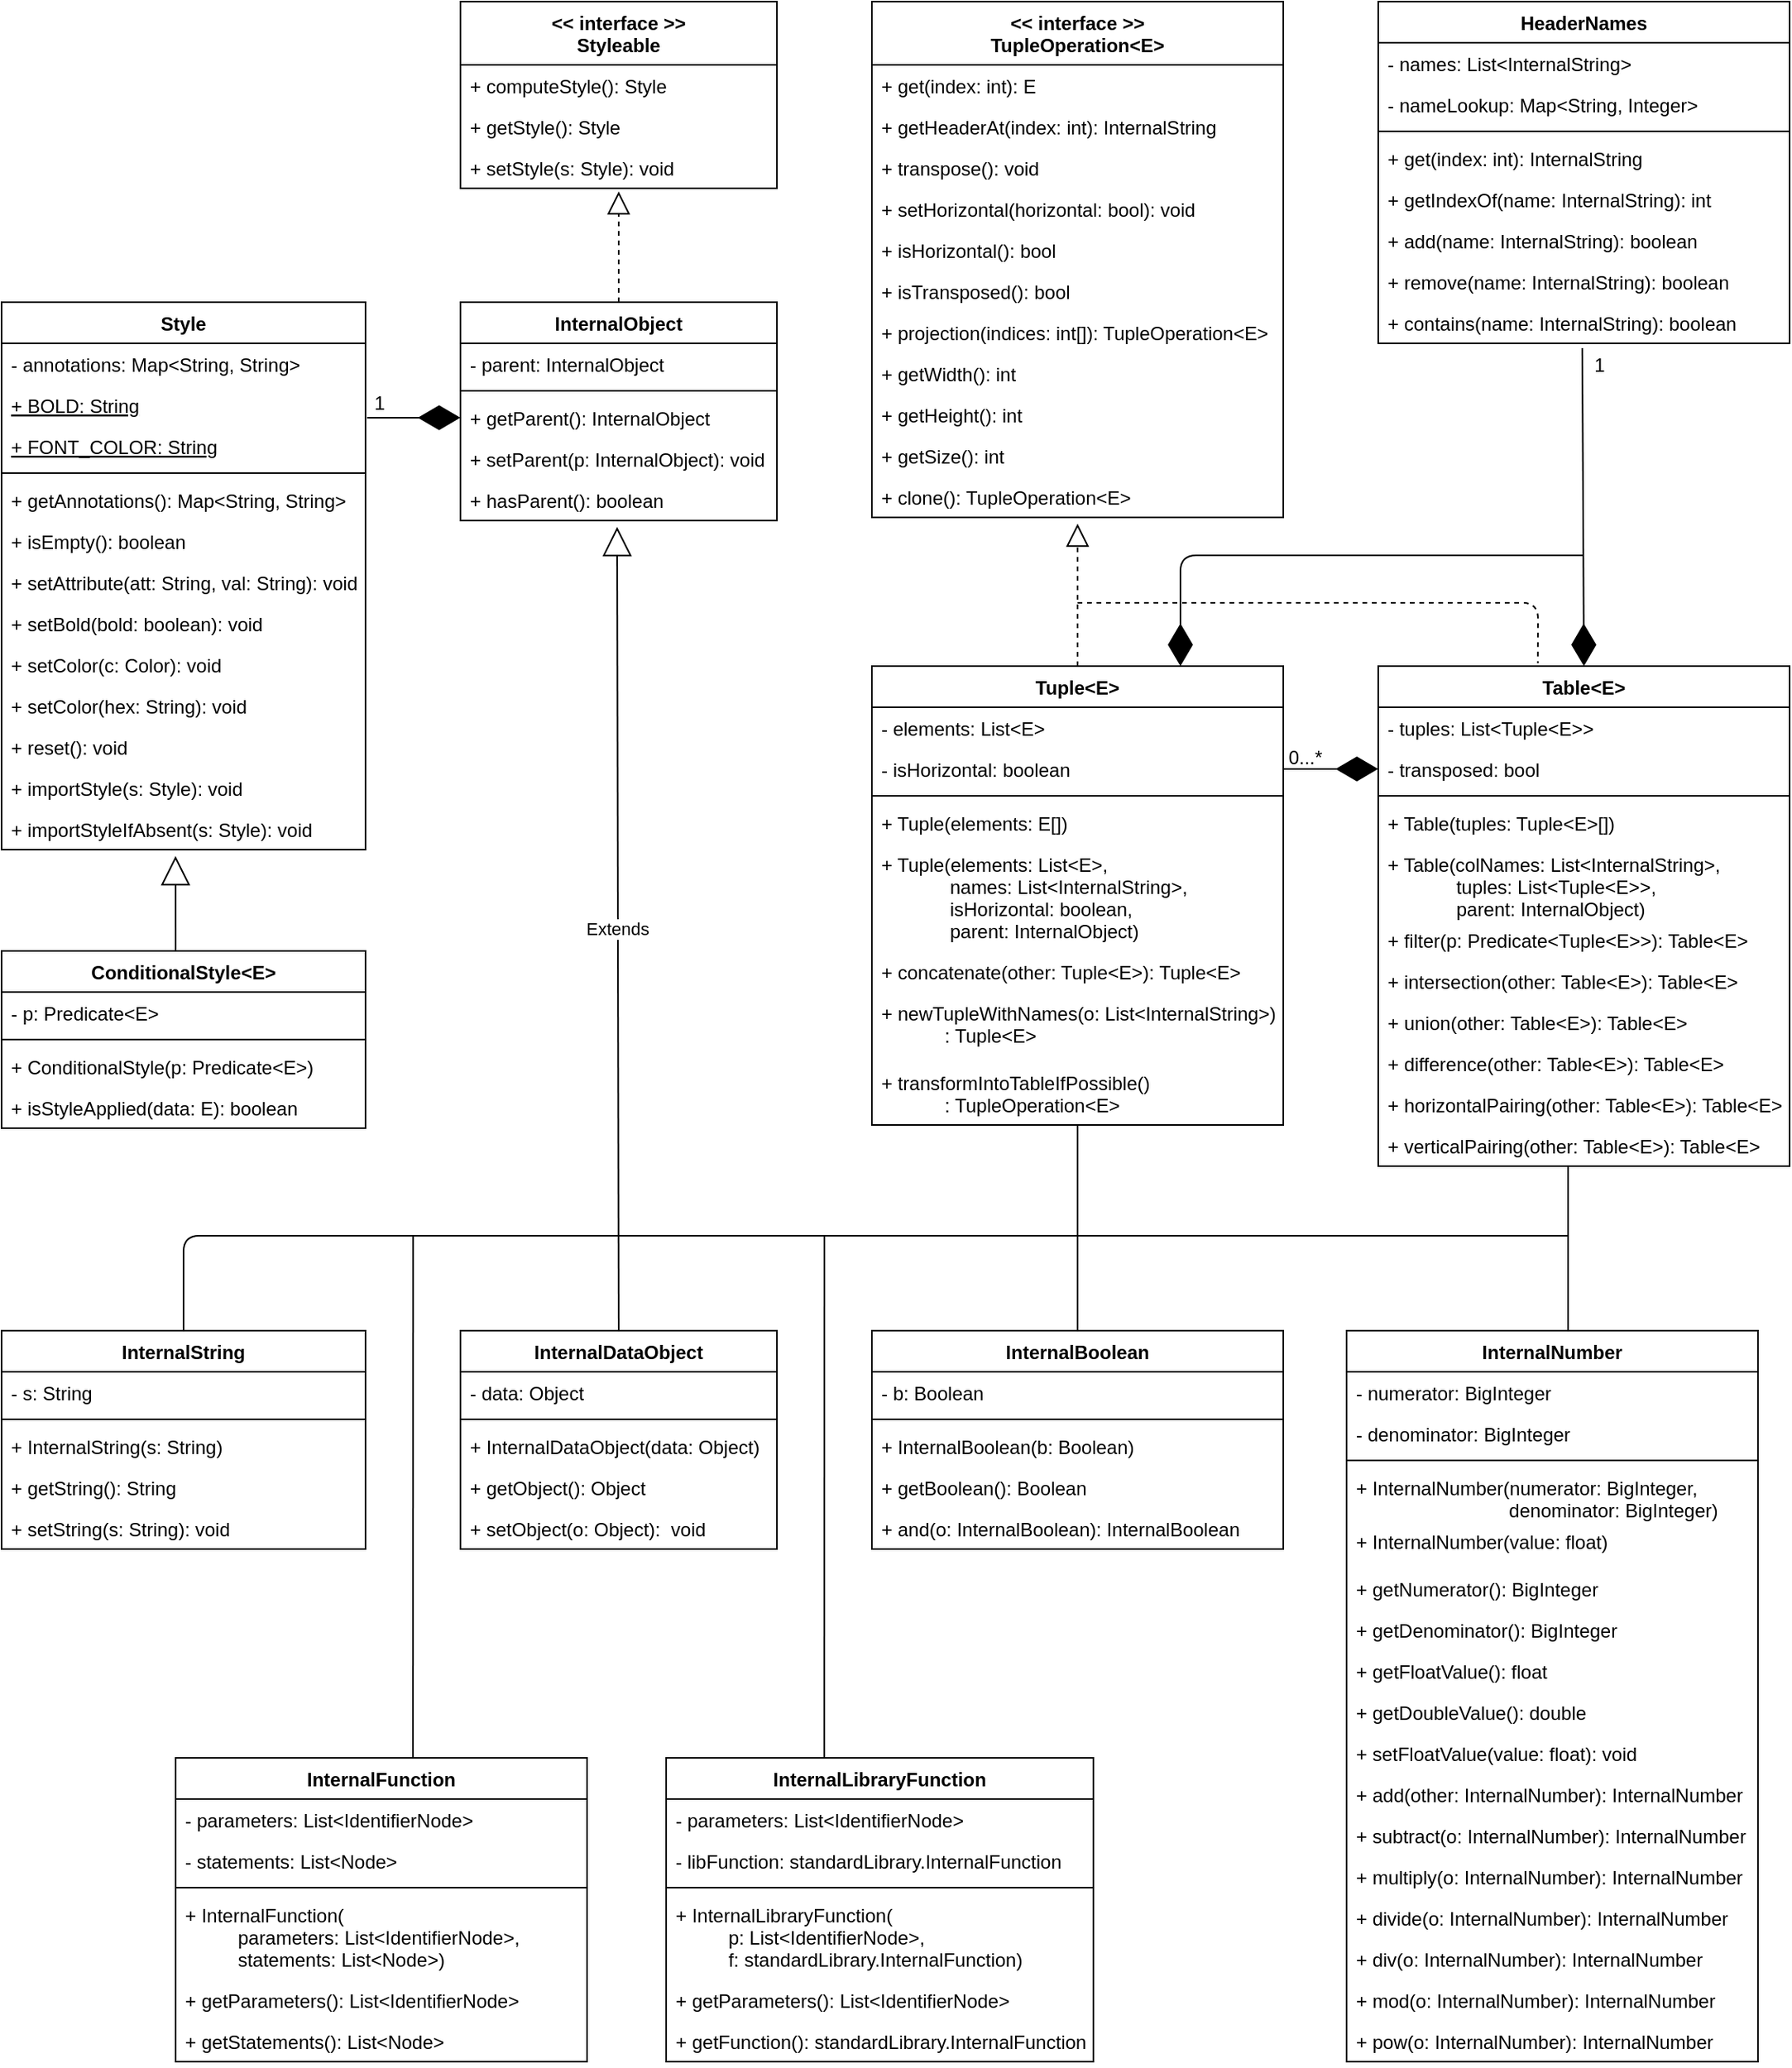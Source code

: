 <mxfile version="14.2.9" type="device"><diagram id="C5RBs43oDa-KdzZeNtuy" name="Page-1"><mxGraphModel dx="888" dy="620" grid="1" gridSize="10" guides="1" tooltips="1" connect="1" arrows="1" fold="1" page="0" pageScale="1" pageWidth="827" pageHeight="1169" math="0" shadow="0"><root><mxCell id="WIyWlLk6GJQsqaUBKTNV-0"/><mxCell id="WIyWlLk6GJQsqaUBKTNV-1" parent="WIyWlLk6GJQsqaUBKTNV-0"/><mxCell id="L1hOYQ88Z1j3nKhznsSz-0" value="&lt;&lt; interface &gt;&gt;&#xa;Styleable" style="swimlane;fontStyle=1;align=center;verticalAlign=top;childLayout=stackLayout;horizontal=1;startSize=40;horizontalStack=0;resizeParent=1;resizeParentMax=0;resizeLast=0;collapsible=1;marginBottom=0;" parent="WIyWlLk6GJQsqaUBKTNV-1" vertex="1"><mxGeometry x="300" y="280" width="200" height="118" as="geometry"/></mxCell><mxCell id="L1hOYQ88Z1j3nKhznsSz-3" value="+ computeStyle(): Style" style="text;strokeColor=none;fillColor=none;align=left;verticalAlign=top;spacingLeft=4;spacingRight=4;overflow=hidden;rotatable=0;points=[[0,0.5],[1,0.5]];portConstraint=eastwest;" parent="L1hOYQ88Z1j3nKhznsSz-0" vertex="1"><mxGeometry y="40" width="200" height="26" as="geometry"/></mxCell><mxCell id="L1hOYQ88Z1j3nKhznsSz-4" value="+ getStyle(): Style" style="text;strokeColor=none;fillColor=none;align=left;verticalAlign=top;spacingLeft=4;spacingRight=4;overflow=hidden;rotatable=0;points=[[0,0.5],[1,0.5]];portConstraint=eastwest;" parent="L1hOYQ88Z1j3nKhznsSz-0" vertex="1"><mxGeometry y="66" width="200" height="26" as="geometry"/></mxCell><mxCell id="L1hOYQ88Z1j3nKhznsSz-5" value="+ setStyle(s: Style): void" style="text;strokeColor=none;fillColor=none;align=left;verticalAlign=top;spacingLeft=4;spacingRight=4;overflow=hidden;rotatable=0;points=[[0,0.5],[1,0.5]];portConstraint=eastwest;" parent="L1hOYQ88Z1j3nKhznsSz-0" vertex="1"><mxGeometry y="92" width="200" height="26" as="geometry"/></mxCell><mxCell id="L1hOYQ88Z1j3nKhznsSz-6" value="InternalObject" style="swimlane;fontStyle=1;align=center;verticalAlign=top;childLayout=stackLayout;horizontal=1;startSize=26;horizontalStack=0;resizeParent=1;resizeParentMax=0;resizeLast=0;collapsible=1;marginBottom=0;" parent="WIyWlLk6GJQsqaUBKTNV-1" vertex="1"><mxGeometry x="300" y="470" width="200" height="138" as="geometry"/></mxCell><mxCell id="L1hOYQ88Z1j3nKhznsSz-7" value="- parent: InternalObject" style="text;strokeColor=none;fillColor=none;align=left;verticalAlign=top;spacingLeft=4;spacingRight=4;overflow=hidden;rotatable=0;points=[[0,0.5],[1,0.5]];portConstraint=eastwest;" parent="L1hOYQ88Z1j3nKhznsSz-6" vertex="1"><mxGeometry y="26" width="200" height="26" as="geometry"/></mxCell><mxCell id="L1hOYQ88Z1j3nKhznsSz-8" value="" style="line;strokeWidth=1;fillColor=none;align=left;verticalAlign=middle;spacingTop=-1;spacingLeft=3;spacingRight=3;rotatable=0;labelPosition=right;points=[];portConstraint=eastwest;" parent="L1hOYQ88Z1j3nKhznsSz-6" vertex="1"><mxGeometry y="52" width="200" height="8" as="geometry"/></mxCell><mxCell id="L1hOYQ88Z1j3nKhznsSz-9" value="+ getParent(): InternalObject" style="text;strokeColor=none;fillColor=none;align=left;verticalAlign=top;spacingLeft=4;spacingRight=4;overflow=hidden;rotatable=0;points=[[0,0.5],[1,0.5]];portConstraint=eastwest;" parent="L1hOYQ88Z1j3nKhznsSz-6" vertex="1"><mxGeometry y="60" width="200" height="26" as="geometry"/></mxCell><mxCell id="L1hOYQ88Z1j3nKhznsSz-24" value="+ setParent(p: InternalObject): void" style="text;strokeColor=none;fillColor=none;align=left;verticalAlign=top;spacingLeft=4;spacingRight=4;overflow=hidden;rotatable=0;points=[[0,0.5],[1,0.5]];portConstraint=eastwest;" parent="L1hOYQ88Z1j3nKhznsSz-6" vertex="1"><mxGeometry y="86" width="200" height="26" as="geometry"/></mxCell><mxCell id="L1hOYQ88Z1j3nKhznsSz-25" value="+ hasParent(): boolean" style="text;strokeColor=none;fillColor=none;align=left;verticalAlign=top;spacingLeft=4;spacingRight=4;overflow=hidden;rotatable=0;points=[[0,0.5],[1,0.5]];portConstraint=eastwest;" parent="L1hOYQ88Z1j3nKhznsSz-6" vertex="1"><mxGeometry y="112" width="200" height="26" as="geometry"/></mxCell><mxCell id="L1hOYQ88Z1j3nKhznsSz-12" value="Style" style="swimlane;fontStyle=1;align=center;verticalAlign=top;childLayout=stackLayout;horizontal=1;startSize=26;horizontalStack=0;resizeParent=1;resizeParentMax=0;resizeLast=0;collapsible=1;marginBottom=0;" parent="WIyWlLk6GJQsqaUBKTNV-1" vertex="1"><mxGeometry x="10" y="470" width="230" height="346" as="geometry"/></mxCell><mxCell id="L1hOYQ88Z1j3nKhznsSz-26" value="- annotations: Map&lt;String, String&gt;" style="text;strokeColor=none;fillColor=none;align=left;verticalAlign=top;spacingLeft=4;spacingRight=4;overflow=hidden;rotatable=0;points=[[0,0.5],[1,0.5]];portConstraint=eastwest;" parent="L1hOYQ88Z1j3nKhznsSz-12" vertex="1"><mxGeometry y="26" width="230" height="26" as="geometry"/></mxCell><mxCell id="L1hOYQ88Z1j3nKhznsSz-27" value="+ BOLD: String" style="text;strokeColor=none;fillColor=none;align=left;verticalAlign=top;spacingLeft=4;spacingRight=4;overflow=hidden;rotatable=0;points=[[0,0.5],[1,0.5]];portConstraint=eastwest;fontStyle=4" parent="L1hOYQ88Z1j3nKhznsSz-12" vertex="1"><mxGeometry y="52" width="230" height="26" as="geometry"/></mxCell><mxCell id="L1hOYQ88Z1j3nKhznsSz-13" value="+ FONT_COLOR: String" style="text;strokeColor=none;fillColor=none;align=left;verticalAlign=top;spacingLeft=4;spacingRight=4;overflow=hidden;rotatable=0;points=[[0,0.5],[1,0.5]];portConstraint=eastwest;fontStyle=4" parent="L1hOYQ88Z1j3nKhznsSz-12" vertex="1"><mxGeometry y="78" width="230" height="26" as="geometry"/></mxCell><mxCell id="L1hOYQ88Z1j3nKhznsSz-14" value="" style="line;strokeWidth=1;fillColor=none;align=left;verticalAlign=middle;spacingTop=-1;spacingLeft=3;spacingRight=3;rotatable=0;labelPosition=right;points=[];portConstraint=eastwest;" parent="L1hOYQ88Z1j3nKhznsSz-12" vertex="1"><mxGeometry y="104" width="230" height="8" as="geometry"/></mxCell><mxCell id="L1hOYQ88Z1j3nKhznsSz-22" value="+ getAnnotations(): Map&lt;String, String&gt;" style="text;strokeColor=none;fillColor=none;align=left;verticalAlign=top;spacingLeft=4;spacingRight=4;overflow=hidden;rotatable=0;points=[[0,0.5],[1,0.5]];portConstraint=eastwest;" parent="L1hOYQ88Z1j3nKhznsSz-12" vertex="1"><mxGeometry y="112" width="230" height="26" as="geometry"/></mxCell><mxCell id="L1hOYQ88Z1j3nKhznsSz-21" value="+ isEmpty(): boolean" style="text;strokeColor=none;fillColor=none;align=left;verticalAlign=top;spacingLeft=4;spacingRight=4;overflow=hidden;rotatable=0;points=[[0,0.5],[1,0.5]];portConstraint=eastwest;" parent="L1hOYQ88Z1j3nKhznsSz-12" vertex="1"><mxGeometry y="138" width="230" height="26" as="geometry"/></mxCell><mxCell id="L1hOYQ88Z1j3nKhznsSz-29" value="+ setAttribute(att: String, val: String): void" style="text;strokeColor=none;fillColor=none;align=left;verticalAlign=top;spacingLeft=4;spacingRight=4;overflow=hidden;rotatable=0;points=[[0,0.5],[1,0.5]];portConstraint=eastwest;" parent="L1hOYQ88Z1j3nKhznsSz-12" vertex="1"><mxGeometry y="164" width="230" height="26" as="geometry"/></mxCell><mxCell id="L1hOYQ88Z1j3nKhznsSz-28" value="+ setBold(bold: boolean): void" style="text;strokeColor=none;fillColor=none;align=left;verticalAlign=top;spacingLeft=4;spacingRight=4;overflow=hidden;rotatable=0;points=[[0,0.5],[1,0.5]];portConstraint=eastwest;" parent="L1hOYQ88Z1j3nKhznsSz-12" vertex="1"><mxGeometry y="190" width="230" height="26" as="geometry"/></mxCell><mxCell id="L1hOYQ88Z1j3nKhznsSz-19" value="+ setColor(c: Color): void" style="text;strokeColor=none;fillColor=none;align=left;verticalAlign=top;spacingLeft=4;spacingRight=4;overflow=hidden;rotatable=0;points=[[0,0.5],[1,0.5]];portConstraint=eastwest;" parent="L1hOYQ88Z1j3nKhznsSz-12" vertex="1"><mxGeometry y="216" width="230" height="26" as="geometry"/></mxCell><mxCell id="L1hOYQ88Z1j3nKhznsSz-30" value="+ setColor(hex: String): void" style="text;strokeColor=none;fillColor=none;align=left;verticalAlign=top;spacingLeft=4;spacingRight=4;overflow=hidden;rotatable=0;points=[[0,0.5],[1,0.5]];portConstraint=eastwest;" parent="L1hOYQ88Z1j3nKhznsSz-12" vertex="1"><mxGeometry y="242" width="230" height="26" as="geometry"/></mxCell><mxCell id="L1hOYQ88Z1j3nKhznsSz-18" value="+ reset(): void" style="text;strokeColor=none;fillColor=none;align=left;verticalAlign=top;spacingLeft=4;spacingRight=4;overflow=hidden;rotatable=0;points=[[0,0.5],[1,0.5]];portConstraint=eastwest;" parent="L1hOYQ88Z1j3nKhznsSz-12" vertex="1"><mxGeometry y="268" width="230" height="26" as="geometry"/></mxCell><mxCell id="L1hOYQ88Z1j3nKhznsSz-15" value="+ importStyle(s: Style): void" style="text;strokeColor=none;fillColor=none;align=left;verticalAlign=top;spacingLeft=4;spacingRight=4;overflow=hidden;rotatable=0;points=[[0,0.5],[1,0.5]];portConstraint=eastwest;" parent="L1hOYQ88Z1j3nKhznsSz-12" vertex="1"><mxGeometry y="294" width="230" height="26" as="geometry"/></mxCell><mxCell id="L1hOYQ88Z1j3nKhznsSz-23" value="+ importStyleIfAbsent(s: Style): void" style="text;strokeColor=none;fillColor=none;align=left;verticalAlign=top;spacingLeft=4;spacingRight=4;overflow=hidden;rotatable=0;points=[[0,0.5],[1,0.5]];portConstraint=eastwest;" parent="L1hOYQ88Z1j3nKhznsSz-12" vertex="1"><mxGeometry y="320" width="230" height="26" as="geometry"/></mxCell><mxCell id="L1hOYQ88Z1j3nKhznsSz-31" value="&lt;&lt; interface &gt;&gt;&#xa;TupleOperation&lt;E&gt;" style="swimlane;fontStyle=1;align=center;verticalAlign=top;childLayout=stackLayout;horizontal=1;startSize=40;horizontalStack=0;resizeParent=1;resizeParentMax=0;resizeLast=0;collapsible=1;marginBottom=0;" parent="WIyWlLk6GJQsqaUBKTNV-1" vertex="1"><mxGeometry x="560" y="280" width="260" height="326" as="geometry"/></mxCell><mxCell id="L1hOYQ88Z1j3nKhznsSz-32" value="+ get(index: int): E" style="text;strokeColor=none;fillColor=none;align=left;verticalAlign=top;spacingLeft=4;spacingRight=4;overflow=hidden;rotatable=0;points=[[0,0.5],[1,0.5]];portConstraint=eastwest;" parent="L1hOYQ88Z1j3nKhznsSz-31" vertex="1"><mxGeometry y="40" width="260" height="26" as="geometry"/></mxCell><mxCell id="L1hOYQ88Z1j3nKhznsSz-33" value="+ getHeaderAt(index: int): InternalString" style="text;strokeColor=none;fillColor=none;align=left;verticalAlign=top;spacingLeft=4;spacingRight=4;overflow=hidden;rotatable=0;points=[[0,0.5],[1,0.5]];portConstraint=eastwest;" parent="L1hOYQ88Z1j3nKhznsSz-31" vertex="1"><mxGeometry y="66" width="260" height="26" as="geometry"/></mxCell><mxCell id="L1hOYQ88Z1j3nKhznsSz-36" value="+ transpose(): void" style="text;strokeColor=none;fillColor=none;align=left;verticalAlign=top;spacingLeft=4;spacingRight=4;overflow=hidden;rotatable=0;points=[[0,0.5],[1,0.5]];portConstraint=eastwest;" parent="L1hOYQ88Z1j3nKhznsSz-31" vertex="1"><mxGeometry y="92" width="260" height="26" as="geometry"/></mxCell><mxCell id="L1hOYQ88Z1j3nKhznsSz-35" value="+ setHorizontal(horizontal: bool): void" style="text;strokeColor=none;fillColor=none;align=left;verticalAlign=top;spacingLeft=4;spacingRight=4;overflow=hidden;rotatable=0;points=[[0,0.5],[1,0.5]];portConstraint=eastwest;" parent="L1hOYQ88Z1j3nKhznsSz-31" vertex="1"><mxGeometry y="118" width="260" height="26" as="geometry"/></mxCell><mxCell id="L1hOYQ88Z1j3nKhznsSz-34" value="+ isHorizontal(): bool" style="text;strokeColor=none;fillColor=none;align=left;verticalAlign=top;spacingLeft=4;spacingRight=4;overflow=hidden;rotatable=0;points=[[0,0.5],[1,0.5]];portConstraint=eastwest;" parent="L1hOYQ88Z1j3nKhznsSz-31" vertex="1"><mxGeometry y="144" width="260" height="26" as="geometry"/></mxCell><mxCell id="L1hOYQ88Z1j3nKhznsSz-37" value="+ isTransposed(): bool" style="text;strokeColor=none;fillColor=none;align=left;verticalAlign=top;spacingLeft=4;spacingRight=4;overflow=hidden;rotatable=0;points=[[0,0.5],[1,0.5]];portConstraint=eastwest;" parent="L1hOYQ88Z1j3nKhznsSz-31" vertex="1"><mxGeometry y="170" width="260" height="26" as="geometry"/></mxCell><mxCell id="L1hOYQ88Z1j3nKhznsSz-38" value="+ projection(indices: int[]): TupleOperation&lt;E&gt;" style="text;strokeColor=none;fillColor=none;align=left;verticalAlign=top;spacingLeft=4;spacingRight=4;overflow=hidden;rotatable=0;points=[[0,0.5],[1,0.5]];portConstraint=eastwest;" parent="L1hOYQ88Z1j3nKhznsSz-31" vertex="1"><mxGeometry y="196" width="260" height="26" as="geometry"/></mxCell><mxCell id="L1hOYQ88Z1j3nKhznsSz-39" value="+ getWidth(): int" style="text;strokeColor=none;fillColor=none;align=left;verticalAlign=top;spacingLeft=4;spacingRight=4;overflow=hidden;rotatable=0;points=[[0,0.5],[1,0.5]];portConstraint=eastwest;" parent="L1hOYQ88Z1j3nKhznsSz-31" vertex="1"><mxGeometry y="222" width="260" height="26" as="geometry"/></mxCell><mxCell id="L1hOYQ88Z1j3nKhznsSz-40" value="+ getHeight(): int" style="text;strokeColor=none;fillColor=none;align=left;verticalAlign=top;spacingLeft=4;spacingRight=4;overflow=hidden;rotatable=0;points=[[0,0.5],[1,0.5]];portConstraint=eastwest;" parent="L1hOYQ88Z1j3nKhznsSz-31" vertex="1"><mxGeometry y="248" width="260" height="26" as="geometry"/></mxCell><mxCell id="L1hOYQ88Z1j3nKhznsSz-41" value="+ getSize(): int" style="text;strokeColor=none;fillColor=none;align=left;verticalAlign=top;spacingLeft=4;spacingRight=4;overflow=hidden;rotatable=0;points=[[0,0.5],[1,0.5]];portConstraint=eastwest;" parent="L1hOYQ88Z1j3nKhznsSz-31" vertex="1"><mxGeometry y="274" width="260" height="26" as="geometry"/></mxCell><mxCell id="L1hOYQ88Z1j3nKhznsSz-42" value="+ clone(): TupleOperation&lt;E&gt;" style="text;strokeColor=none;fillColor=none;align=left;verticalAlign=top;spacingLeft=4;spacingRight=4;overflow=hidden;rotatable=0;points=[[0,0.5],[1,0.5]];portConstraint=eastwest;" parent="L1hOYQ88Z1j3nKhznsSz-31" vertex="1"><mxGeometry y="300" width="260" height="26" as="geometry"/></mxCell><mxCell id="L1hOYQ88Z1j3nKhznsSz-59" value="Table&lt;E&gt;" style="swimlane;fontStyle=1;align=center;verticalAlign=top;childLayout=stackLayout;horizontal=1;startSize=26;horizontalStack=0;resizeParent=1;resizeParentMax=0;resizeLast=0;collapsible=1;marginBottom=0;" parent="WIyWlLk6GJQsqaUBKTNV-1" vertex="1"><mxGeometry x="880" y="700" width="260" height="316" as="geometry"/></mxCell><mxCell id="L1hOYQ88Z1j3nKhznsSz-60" value="- tuples: List&lt;Tuple&lt;E&gt;&gt;" style="text;strokeColor=none;fillColor=none;align=left;verticalAlign=top;spacingLeft=4;spacingRight=4;overflow=hidden;rotatable=0;points=[[0,0.5],[1,0.5]];portConstraint=eastwest;" parent="L1hOYQ88Z1j3nKhznsSz-59" vertex="1"><mxGeometry y="26" width="260" height="26" as="geometry"/></mxCell><mxCell id="L1hOYQ88Z1j3nKhznsSz-65" value="- transposed: bool" style="text;strokeColor=none;fillColor=none;align=left;verticalAlign=top;spacingLeft=4;spacingRight=4;overflow=hidden;rotatable=0;points=[[0,0.5],[1,0.5]];portConstraint=eastwest;" parent="L1hOYQ88Z1j3nKhznsSz-59" vertex="1"><mxGeometry y="52" width="260" height="26" as="geometry"/></mxCell><mxCell id="L1hOYQ88Z1j3nKhznsSz-61" value="" style="line;strokeWidth=1;fillColor=none;align=left;verticalAlign=middle;spacingTop=-1;spacingLeft=3;spacingRight=3;rotatable=0;labelPosition=right;points=[];portConstraint=eastwest;" parent="L1hOYQ88Z1j3nKhznsSz-59" vertex="1"><mxGeometry y="78" width="260" height="8" as="geometry"/></mxCell><mxCell id="L1hOYQ88Z1j3nKhznsSz-62" value="+ Table(tuples: Tuple&lt;E&gt;[])" style="text;strokeColor=none;fillColor=none;align=left;verticalAlign=top;spacingLeft=4;spacingRight=4;overflow=hidden;rotatable=0;points=[[0,0.5],[1,0.5]];portConstraint=eastwest;" parent="L1hOYQ88Z1j3nKhznsSz-59" vertex="1"><mxGeometry y="86" width="260" height="26" as="geometry"/></mxCell><mxCell id="L1hOYQ88Z1j3nKhznsSz-63" value="+ Table(colNames: List&lt;InternalString&gt;,&#xa;             tuples: List&lt;Tuple&lt;E&gt;&gt;,&#xa;             parent: InternalObject)" style="text;strokeColor=none;fillColor=none;align=left;verticalAlign=top;spacingLeft=4;spacingRight=4;overflow=hidden;rotatable=0;points=[[0,0.5],[1,0.5]];portConstraint=eastwest;" parent="L1hOYQ88Z1j3nKhznsSz-59" vertex="1"><mxGeometry y="112" width="260" height="48" as="geometry"/></mxCell><mxCell id="L1hOYQ88Z1j3nKhznsSz-64" value="+ filter(p: Predicate&lt;Tuple&lt;E&gt;&gt;): Table&lt;E&gt;" style="text;strokeColor=none;fillColor=none;align=left;verticalAlign=top;spacingLeft=4;spacingRight=4;overflow=hidden;rotatable=0;points=[[0,0.5],[1,0.5]];portConstraint=eastwest;" parent="L1hOYQ88Z1j3nKhznsSz-59" vertex="1"><mxGeometry y="160" width="260" height="26" as="geometry"/></mxCell><mxCell id="L1hOYQ88Z1j3nKhznsSz-75" value="+ intersection(other: Table&lt;E&gt;): Table&lt;E&gt;" style="text;strokeColor=none;fillColor=none;align=left;verticalAlign=top;spacingLeft=4;spacingRight=4;overflow=hidden;rotatable=0;points=[[0,0.5],[1,0.5]];portConstraint=eastwest;" parent="L1hOYQ88Z1j3nKhznsSz-59" vertex="1"><mxGeometry y="186" width="260" height="26" as="geometry"/></mxCell><mxCell id="L1hOYQ88Z1j3nKhznsSz-76" value="+ union(other: Table&lt;E&gt;): Table&lt;E&gt;" style="text;strokeColor=none;fillColor=none;align=left;verticalAlign=top;spacingLeft=4;spacingRight=4;overflow=hidden;rotatable=0;points=[[0,0.5],[1,0.5]];portConstraint=eastwest;" parent="L1hOYQ88Z1j3nKhznsSz-59" vertex="1"><mxGeometry y="212" width="260" height="26" as="geometry"/></mxCell><mxCell id="L1hOYQ88Z1j3nKhznsSz-77" value="+ difference(other: Table&lt;E&gt;): Table&lt;E&gt;" style="text;strokeColor=none;fillColor=none;align=left;verticalAlign=top;spacingLeft=4;spacingRight=4;overflow=hidden;rotatable=0;points=[[0,0.5],[1,0.5]];portConstraint=eastwest;" parent="L1hOYQ88Z1j3nKhznsSz-59" vertex="1"><mxGeometry y="238" width="260" height="26" as="geometry"/></mxCell><mxCell id="L1hOYQ88Z1j3nKhznsSz-78" value="+ horizontalPairing(other: Table&lt;E&gt;): Table&lt;E&gt;" style="text;strokeColor=none;fillColor=none;align=left;verticalAlign=top;spacingLeft=4;spacingRight=4;overflow=hidden;rotatable=0;points=[[0,0.5],[1,0.5]];portConstraint=eastwest;" parent="L1hOYQ88Z1j3nKhznsSz-59" vertex="1"><mxGeometry y="264" width="260" height="26" as="geometry"/></mxCell><mxCell id="L1hOYQ88Z1j3nKhznsSz-79" value="+ verticalPairing(other: Table&lt;E&gt;): Table&lt;E&gt;" style="text;strokeColor=none;fillColor=none;align=left;verticalAlign=top;spacingLeft=4;spacingRight=4;overflow=hidden;rotatable=0;points=[[0,0.5],[1,0.5]];portConstraint=eastwest;" parent="L1hOYQ88Z1j3nKhznsSz-59" vertex="1"><mxGeometry y="290" width="260" height="26" as="geometry"/></mxCell><mxCell id="L1hOYQ88Z1j3nKhznsSz-66" value="HeaderNames" style="swimlane;fontStyle=1;align=center;verticalAlign=top;childLayout=stackLayout;horizontal=1;startSize=26;horizontalStack=0;resizeParent=1;resizeParentMax=0;resizeLast=0;collapsible=1;marginBottom=0;" parent="WIyWlLk6GJQsqaUBKTNV-1" vertex="1"><mxGeometry x="880" y="280" width="260" height="216" as="geometry"/></mxCell><mxCell id="L1hOYQ88Z1j3nKhznsSz-67" value="- names: List&lt;InternalString&gt;" style="text;strokeColor=none;fillColor=none;align=left;verticalAlign=top;spacingLeft=4;spacingRight=4;overflow=hidden;rotatable=0;points=[[0,0.5],[1,0.5]];portConstraint=eastwest;" parent="L1hOYQ88Z1j3nKhznsSz-66" vertex="1"><mxGeometry y="26" width="260" height="26" as="geometry"/></mxCell><mxCell id="L1hOYQ88Z1j3nKhznsSz-68" value="- nameLookup: Map&lt;String, Integer&gt;" style="text;strokeColor=none;fillColor=none;align=left;verticalAlign=top;spacingLeft=4;spacingRight=4;overflow=hidden;rotatable=0;points=[[0,0.5],[1,0.5]];portConstraint=eastwest;" parent="L1hOYQ88Z1j3nKhznsSz-66" vertex="1"><mxGeometry y="52" width="260" height="26" as="geometry"/></mxCell><mxCell id="L1hOYQ88Z1j3nKhznsSz-69" value="" style="line;strokeWidth=1;fillColor=none;align=left;verticalAlign=middle;spacingTop=-1;spacingLeft=3;spacingRight=3;rotatable=0;labelPosition=right;points=[];portConstraint=eastwest;" parent="L1hOYQ88Z1j3nKhznsSz-66" vertex="1"><mxGeometry y="78" width="260" height="8" as="geometry"/></mxCell><mxCell id="L1hOYQ88Z1j3nKhznsSz-70" value="+ get(index: int): InternalString" style="text;strokeColor=none;fillColor=none;align=left;verticalAlign=top;spacingLeft=4;spacingRight=4;overflow=hidden;rotatable=0;points=[[0,0.5],[1,0.5]];portConstraint=eastwest;" parent="L1hOYQ88Z1j3nKhznsSz-66" vertex="1"><mxGeometry y="86" width="260" height="26" as="geometry"/></mxCell><mxCell id="L1hOYQ88Z1j3nKhznsSz-71" value="+ getIndexOf(name: InternalString): int" style="text;strokeColor=none;fillColor=none;align=left;verticalAlign=top;spacingLeft=4;spacingRight=4;overflow=hidden;rotatable=0;points=[[0,0.5],[1,0.5]];portConstraint=eastwest;" parent="L1hOYQ88Z1j3nKhznsSz-66" vertex="1"><mxGeometry y="112" width="260" height="26" as="geometry"/></mxCell><mxCell id="L1hOYQ88Z1j3nKhznsSz-72" value="+ add(name: InternalString): boolean" style="text;strokeColor=none;fillColor=none;align=left;verticalAlign=top;spacingLeft=4;spacingRight=4;overflow=hidden;rotatable=0;points=[[0,0.5],[1,0.5]];portConstraint=eastwest;" parent="L1hOYQ88Z1j3nKhznsSz-66" vertex="1"><mxGeometry y="138" width="260" height="26" as="geometry"/></mxCell><mxCell id="L1hOYQ88Z1j3nKhznsSz-73" value="+ remove(name: InternalString): boolean" style="text;strokeColor=none;fillColor=none;align=left;verticalAlign=top;spacingLeft=4;spacingRight=4;overflow=hidden;rotatable=0;points=[[0,0.5],[1,0.5]];portConstraint=eastwest;" parent="L1hOYQ88Z1j3nKhznsSz-66" vertex="1"><mxGeometry y="164" width="260" height="26" as="geometry"/></mxCell><mxCell id="L1hOYQ88Z1j3nKhznsSz-74" value="+ contains(name: InternalString): boolean" style="text;strokeColor=none;fillColor=none;align=left;verticalAlign=top;spacingLeft=4;spacingRight=4;overflow=hidden;rotatable=0;points=[[0,0.5],[1,0.5]];portConstraint=eastwest;" parent="L1hOYQ88Z1j3nKhznsSz-66" vertex="1"><mxGeometry y="190" width="260" height="26" as="geometry"/></mxCell><mxCell id="L1hOYQ88Z1j3nKhznsSz-80" value="Tuple&lt;E&gt;" style="swimlane;fontStyle=1;align=center;verticalAlign=top;childLayout=stackLayout;horizontal=1;startSize=26;horizontalStack=0;resizeParent=1;resizeParentMax=0;resizeLast=0;collapsible=1;marginBottom=0;" parent="WIyWlLk6GJQsqaUBKTNV-1" vertex="1"><mxGeometry x="560" y="700" width="260" height="290" as="geometry"/></mxCell><mxCell id="L1hOYQ88Z1j3nKhznsSz-81" value="- elements: List&lt;E&gt;" style="text;strokeColor=none;fillColor=none;align=left;verticalAlign=top;spacingLeft=4;spacingRight=4;overflow=hidden;rotatable=0;points=[[0,0.5],[1,0.5]];portConstraint=eastwest;" parent="L1hOYQ88Z1j3nKhznsSz-80" vertex="1"><mxGeometry y="26" width="260" height="26" as="geometry"/></mxCell><mxCell id="L1hOYQ88Z1j3nKhznsSz-82" value="- isHorizontal: boolean" style="text;strokeColor=none;fillColor=none;align=left;verticalAlign=top;spacingLeft=4;spacingRight=4;overflow=hidden;rotatable=0;points=[[0,0.5],[1,0.5]];portConstraint=eastwest;" parent="L1hOYQ88Z1j3nKhznsSz-80" vertex="1"><mxGeometry y="52" width="260" height="26" as="geometry"/></mxCell><mxCell id="L1hOYQ88Z1j3nKhznsSz-83" value="" style="line;strokeWidth=1;fillColor=none;align=left;verticalAlign=middle;spacingTop=-1;spacingLeft=3;spacingRight=3;rotatable=0;labelPosition=right;points=[];portConstraint=eastwest;" parent="L1hOYQ88Z1j3nKhznsSz-80" vertex="1"><mxGeometry y="78" width="260" height="8" as="geometry"/></mxCell><mxCell id="L1hOYQ88Z1j3nKhznsSz-84" value="+ Tuple(elements: E[])" style="text;strokeColor=none;fillColor=none;align=left;verticalAlign=top;spacingLeft=4;spacingRight=4;overflow=hidden;rotatable=0;points=[[0,0.5],[1,0.5]];portConstraint=eastwest;" parent="L1hOYQ88Z1j3nKhznsSz-80" vertex="1"><mxGeometry y="86" width="260" height="26" as="geometry"/></mxCell><mxCell id="L1hOYQ88Z1j3nKhznsSz-85" value="+ Tuple(elements: List&lt;E&gt;,&#xa;             names: List&lt;InternalString&gt;,&#xa;             isHorizontal: boolean,&#xa;             parent: InternalObject)" style="text;strokeColor=none;fillColor=none;align=left;verticalAlign=top;spacingLeft=4;spacingRight=4;overflow=hidden;rotatable=0;points=[[0,0.5],[1,0.5]];portConstraint=eastwest;" parent="L1hOYQ88Z1j3nKhznsSz-80" vertex="1"><mxGeometry y="112" width="260" height="68" as="geometry"/></mxCell><mxCell id="L1hOYQ88Z1j3nKhznsSz-86" value="+ concatenate(other: Tuple&lt;E&gt;): Tuple&lt;E&gt;" style="text;strokeColor=none;fillColor=none;align=left;verticalAlign=top;spacingLeft=4;spacingRight=4;overflow=hidden;rotatable=0;points=[[0,0.5],[1,0.5]];portConstraint=eastwest;" parent="L1hOYQ88Z1j3nKhznsSz-80" vertex="1"><mxGeometry y="180" width="260" height="26" as="geometry"/></mxCell><mxCell id="L1hOYQ88Z1j3nKhznsSz-87" value="+ newTupleWithNames(o: List&lt;InternalString&gt;)&#xa;            : Tuple&lt;E&gt;" style="text;strokeColor=none;fillColor=none;align=left;verticalAlign=top;spacingLeft=4;spacingRight=4;overflow=hidden;rotatable=0;points=[[0,0.5],[1,0.5]];portConstraint=eastwest;" parent="L1hOYQ88Z1j3nKhznsSz-80" vertex="1"><mxGeometry y="206" width="260" height="44" as="geometry"/></mxCell><mxCell id="L1hOYQ88Z1j3nKhznsSz-88" value="+ transformIntoTableIfPossible()&#xa;            : TupleOperation&lt;E&gt;" style="text;strokeColor=none;fillColor=none;align=left;verticalAlign=top;spacingLeft=4;spacingRight=4;overflow=hidden;rotatable=0;points=[[0,0.5],[1,0.5]];portConstraint=eastwest;" parent="L1hOYQ88Z1j3nKhznsSz-80" vertex="1"><mxGeometry y="250" width="260" height="40" as="geometry"/></mxCell><mxCell id="L1hOYQ88Z1j3nKhznsSz-92" value="ConditionalStyle&lt;E&gt;" style="swimlane;fontStyle=1;align=center;verticalAlign=top;childLayout=stackLayout;horizontal=1;startSize=26;horizontalStack=0;resizeParent=1;resizeParentMax=0;resizeLast=0;collapsible=1;marginBottom=0;" parent="WIyWlLk6GJQsqaUBKTNV-1" vertex="1"><mxGeometry x="10" y="880" width="230" height="112" as="geometry"/></mxCell><mxCell id="L1hOYQ88Z1j3nKhznsSz-93" value="- p: Predicate&lt;E&gt;" style="text;strokeColor=none;fillColor=none;align=left;verticalAlign=top;spacingLeft=4;spacingRight=4;overflow=hidden;rotatable=0;points=[[0,0.5],[1,0.5]];portConstraint=eastwest;" parent="L1hOYQ88Z1j3nKhznsSz-92" vertex="1"><mxGeometry y="26" width="230" height="26" as="geometry"/></mxCell><mxCell id="L1hOYQ88Z1j3nKhznsSz-96" value="" style="line;strokeWidth=1;fillColor=none;align=left;verticalAlign=middle;spacingTop=-1;spacingLeft=3;spacingRight=3;rotatable=0;labelPosition=right;points=[];portConstraint=eastwest;" parent="L1hOYQ88Z1j3nKhznsSz-92" vertex="1"><mxGeometry y="52" width="230" height="8" as="geometry"/></mxCell><mxCell id="L1hOYQ88Z1j3nKhznsSz-97" value="+ ConditionalStyle(p: Predicate&lt;E&gt;)" style="text;strokeColor=none;fillColor=none;align=left;verticalAlign=top;spacingLeft=4;spacingRight=4;overflow=hidden;rotatable=0;points=[[0,0.5],[1,0.5]];portConstraint=eastwest;" parent="L1hOYQ88Z1j3nKhznsSz-92" vertex="1"><mxGeometry y="60" width="230" height="26" as="geometry"/></mxCell><mxCell id="L1hOYQ88Z1j3nKhznsSz-106" value="+ isStyleApplied(data: E): boolean" style="text;strokeColor=none;fillColor=none;align=left;verticalAlign=top;spacingLeft=4;spacingRight=4;overflow=hidden;rotatable=0;points=[[0,0.5],[1,0.5]];portConstraint=eastwest;" parent="L1hOYQ88Z1j3nKhznsSz-92" vertex="1"><mxGeometry y="86" width="230" height="26" as="geometry"/></mxCell><mxCell id="L1hOYQ88Z1j3nKhznsSz-107" value="InternalString" style="swimlane;fontStyle=1;align=center;verticalAlign=top;childLayout=stackLayout;horizontal=1;startSize=26;horizontalStack=0;resizeParent=1;resizeParentMax=0;resizeLast=0;collapsible=1;marginBottom=0;" parent="WIyWlLk6GJQsqaUBKTNV-1" vertex="1"><mxGeometry x="10" y="1120" width="230" height="138" as="geometry"/></mxCell><mxCell id="L1hOYQ88Z1j3nKhznsSz-108" value="- s: String" style="text;strokeColor=none;fillColor=none;align=left;verticalAlign=top;spacingLeft=4;spacingRight=4;overflow=hidden;rotatable=0;points=[[0,0.5],[1,0.5]];portConstraint=eastwest;" parent="L1hOYQ88Z1j3nKhznsSz-107" vertex="1"><mxGeometry y="26" width="230" height="26" as="geometry"/></mxCell><mxCell id="L1hOYQ88Z1j3nKhznsSz-109" value="" style="line;strokeWidth=1;fillColor=none;align=left;verticalAlign=middle;spacingTop=-1;spacingLeft=3;spacingRight=3;rotatable=0;labelPosition=right;points=[];portConstraint=eastwest;" parent="L1hOYQ88Z1j3nKhznsSz-107" vertex="1"><mxGeometry y="52" width="230" height="8" as="geometry"/></mxCell><mxCell id="L1hOYQ88Z1j3nKhznsSz-110" value="+ InternalString(s: String)" style="text;strokeColor=none;fillColor=none;align=left;verticalAlign=top;spacingLeft=4;spacingRight=4;overflow=hidden;rotatable=0;points=[[0,0.5],[1,0.5]];portConstraint=eastwest;" parent="L1hOYQ88Z1j3nKhznsSz-107" vertex="1"><mxGeometry y="60" width="230" height="26" as="geometry"/></mxCell><mxCell id="L1hOYQ88Z1j3nKhznsSz-111" value="+ getString(): String" style="text;strokeColor=none;fillColor=none;align=left;verticalAlign=top;spacingLeft=4;spacingRight=4;overflow=hidden;rotatable=0;points=[[0,0.5],[1,0.5]];portConstraint=eastwest;" parent="L1hOYQ88Z1j3nKhznsSz-107" vertex="1"><mxGeometry y="86" width="230" height="26" as="geometry"/></mxCell><mxCell id="L1hOYQ88Z1j3nKhznsSz-112" value="+ setString(s: String): void" style="text;strokeColor=none;fillColor=none;align=left;verticalAlign=top;spacingLeft=4;spacingRight=4;overflow=hidden;rotatable=0;points=[[0,0.5],[1,0.5]];portConstraint=eastwest;" parent="L1hOYQ88Z1j3nKhznsSz-107" vertex="1"><mxGeometry y="112" width="230" height="26" as="geometry"/></mxCell><mxCell id="L1hOYQ88Z1j3nKhznsSz-115" value="InternalDataObject" style="swimlane;fontStyle=1;align=center;verticalAlign=top;childLayout=stackLayout;horizontal=1;startSize=26;horizontalStack=0;resizeParent=1;resizeParentMax=0;resizeLast=0;collapsible=1;marginBottom=0;" parent="WIyWlLk6GJQsqaUBKTNV-1" vertex="1"><mxGeometry x="300" y="1120" width="200" height="138" as="geometry"/></mxCell><mxCell id="L1hOYQ88Z1j3nKhznsSz-116" value="- data: Object" style="text;strokeColor=none;fillColor=none;align=left;verticalAlign=top;spacingLeft=4;spacingRight=4;overflow=hidden;rotatable=0;points=[[0,0.5],[1,0.5]];portConstraint=eastwest;" parent="L1hOYQ88Z1j3nKhznsSz-115" vertex="1"><mxGeometry y="26" width="200" height="26" as="geometry"/></mxCell><mxCell id="L1hOYQ88Z1j3nKhznsSz-117" value="" style="line;strokeWidth=1;fillColor=none;align=left;verticalAlign=middle;spacingTop=-1;spacingLeft=3;spacingRight=3;rotatable=0;labelPosition=right;points=[];portConstraint=eastwest;" parent="L1hOYQ88Z1j3nKhznsSz-115" vertex="1"><mxGeometry y="52" width="200" height="8" as="geometry"/></mxCell><mxCell id="L1hOYQ88Z1j3nKhznsSz-118" value="+ InternalDataObject(data: Object)" style="text;strokeColor=none;fillColor=none;align=left;verticalAlign=top;spacingLeft=4;spacingRight=4;overflow=hidden;rotatable=0;points=[[0,0.5],[1,0.5]];portConstraint=eastwest;" parent="L1hOYQ88Z1j3nKhznsSz-115" vertex="1"><mxGeometry y="60" width="200" height="26" as="geometry"/></mxCell><mxCell id="L1hOYQ88Z1j3nKhznsSz-119" value="+ getObject(): Object" style="text;strokeColor=none;fillColor=none;align=left;verticalAlign=top;spacingLeft=4;spacingRight=4;overflow=hidden;rotatable=0;points=[[0,0.5],[1,0.5]];portConstraint=eastwest;" parent="L1hOYQ88Z1j3nKhznsSz-115" vertex="1"><mxGeometry y="86" width="200" height="26" as="geometry"/></mxCell><mxCell id="L1hOYQ88Z1j3nKhznsSz-120" value="+ setObject(o: Object):  void" style="text;strokeColor=none;fillColor=none;align=left;verticalAlign=top;spacingLeft=4;spacingRight=4;overflow=hidden;rotatable=0;points=[[0,0.5],[1,0.5]];portConstraint=eastwest;" parent="L1hOYQ88Z1j3nKhznsSz-115" vertex="1"><mxGeometry y="112" width="200" height="26" as="geometry"/></mxCell><mxCell id="L1hOYQ88Z1j3nKhznsSz-121" value="InternalBoolean" style="swimlane;fontStyle=1;align=center;verticalAlign=top;childLayout=stackLayout;horizontal=1;startSize=26;horizontalStack=0;resizeParent=1;resizeParentMax=0;resizeLast=0;collapsible=1;marginBottom=0;" parent="WIyWlLk6GJQsqaUBKTNV-1" vertex="1"><mxGeometry x="560" y="1120" width="260" height="138" as="geometry"/></mxCell><mxCell id="L1hOYQ88Z1j3nKhznsSz-122" value="- b: Boolean" style="text;strokeColor=none;fillColor=none;align=left;verticalAlign=top;spacingLeft=4;spacingRight=4;overflow=hidden;rotatable=0;points=[[0,0.5],[1,0.5]];portConstraint=eastwest;" parent="L1hOYQ88Z1j3nKhznsSz-121" vertex="1"><mxGeometry y="26" width="260" height="26" as="geometry"/></mxCell><mxCell id="L1hOYQ88Z1j3nKhznsSz-123" value="" style="line;strokeWidth=1;fillColor=none;align=left;verticalAlign=middle;spacingTop=-1;spacingLeft=3;spacingRight=3;rotatable=0;labelPosition=right;points=[];portConstraint=eastwest;" parent="L1hOYQ88Z1j3nKhznsSz-121" vertex="1"><mxGeometry y="52" width="260" height="8" as="geometry"/></mxCell><mxCell id="L1hOYQ88Z1j3nKhznsSz-124" value="+ InternalBoolean(b: Boolean)" style="text;strokeColor=none;fillColor=none;align=left;verticalAlign=top;spacingLeft=4;spacingRight=4;overflow=hidden;rotatable=0;points=[[0,0.5],[1,0.5]];portConstraint=eastwest;" parent="L1hOYQ88Z1j3nKhznsSz-121" vertex="1"><mxGeometry y="60" width="260" height="26" as="geometry"/></mxCell><mxCell id="L1hOYQ88Z1j3nKhznsSz-125" value="+ getBoolean(): Boolean" style="text;strokeColor=none;fillColor=none;align=left;verticalAlign=top;spacingLeft=4;spacingRight=4;overflow=hidden;rotatable=0;points=[[0,0.5],[1,0.5]];portConstraint=eastwest;" parent="L1hOYQ88Z1j3nKhznsSz-121" vertex="1"><mxGeometry y="86" width="260" height="26" as="geometry"/></mxCell><mxCell id="L1hOYQ88Z1j3nKhznsSz-126" value="+ and(o: InternalBoolean): InternalBoolean" style="text;strokeColor=none;fillColor=none;align=left;verticalAlign=top;spacingLeft=4;spacingRight=4;overflow=hidden;rotatable=0;points=[[0,0.5],[1,0.5]];portConstraint=eastwest;" parent="L1hOYQ88Z1j3nKhznsSz-121" vertex="1"><mxGeometry y="112" width="260" height="26" as="geometry"/></mxCell><mxCell id="L1hOYQ88Z1j3nKhznsSz-127" value="InternalFunction" style="swimlane;fontStyle=1;align=center;verticalAlign=top;childLayout=stackLayout;horizontal=1;startSize=26;horizontalStack=0;resizeParent=1;resizeParentMax=0;resizeLast=0;collapsible=1;marginBottom=0;" parent="WIyWlLk6GJQsqaUBKTNV-1" vertex="1"><mxGeometry x="120" y="1390" width="260" height="192" as="geometry"/></mxCell><mxCell id="L1hOYQ88Z1j3nKhznsSz-128" value="- parameters: List&lt;IdentifierNode&gt;" style="text;strokeColor=none;fillColor=none;align=left;verticalAlign=top;spacingLeft=4;spacingRight=4;overflow=hidden;rotatable=0;points=[[0,0.5],[1,0.5]];portConstraint=eastwest;" parent="L1hOYQ88Z1j3nKhznsSz-127" vertex="1"><mxGeometry y="26" width="260" height="26" as="geometry"/></mxCell><mxCell id="L1hOYQ88Z1j3nKhznsSz-133" value="- statements: List&lt;Node&gt;" style="text;strokeColor=none;fillColor=none;align=left;verticalAlign=top;spacingLeft=4;spacingRight=4;overflow=hidden;rotatable=0;points=[[0,0.5],[1,0.5]];portConstraint=eastwest;" parent="L1hOYQ88Z1j3nKhznsSz-127" vertex="1"><mxGeometry y="52" width="260" height="26" as="geometry"/></mxCell><mxCell id="L1hOYQ88Z1j3nKhznsSz-129" value="" style="line;strokeWidth=1;fillColor=none;align=left;verticalAlign=middle;spacingTop=-1;spacingLeft=3;spacingRight=3;rotatable=0;labelPosition=right;points=[];portConstraint=eastwest;" parent="L1hOYQ88Z1j3nKhznsSz-127" vertex="1"><mxGeometry y="78" width="260" height="8" as="geometry"/></mxCell><mxCell id="L1hOYQ88Z1j3nKhznsSz-130" value="+ InternalFunction(&#xa;          parameters: List&lt;IdentifierNode&gt;,&#xa;          statements: List&lt;Node&gt;)" style="text;strokeColor=none;fillColor=none;align=left;verticalAlign=top;spacingLeft=4;spacingRight=4;overflow=hidden;rotatable=0;points=[[0,0.5],[1,0.5]];portConstraint=eastwest;" parent="L1hOYQ88Z1j3nKhznsSz-127" vertex="1"><mxGeometry y="86" width="260" height="54" as="geometry"/></mxCell><mxCell id="L1hOYQ88Z1j3nKhznsSz-131" value="+ getParameters(): List&lt;IdentifierNode&gt;" style="text;strokeColor=none;fillColor=none;align=left;verticalAlign=top;spacingLeft=4;spacingRight=4;overflow=hidden;rotatable=0;points=[[0,0.5],[1,0.5]];portConstraint=eastwest;" parent="L1hOYQ88Z1j3nKhznsSz-127" vertex="1"><mxGeometry y="140" width="260" height="26" as="geometry"/></mxCell><mxCell id="L1hOYQ88Z1j3nKhznsSz-134" value="+ getStatements(): List&lt;Node&gt;" style="text;strokeColor=none;fillColor=none;align=left;verticalAlign=top;spacingLeft=4;spacingRight=4;overflow=hidden;rotatable=0;points=[[0,0.5],[1,0.5]];portConstraint=eastwest;" parent="L1hOYQ88Z1j3nKhznsSz-127" vertex="1"><mxGeometry y="166" width="260" height="26" as="geometry"/></mxCell><mxCell id="L1hOYQ88Z1j3nKhznsSz-135" value="InternalLibraryFunction" style="swimlane;fontStyle=1;align=center;verticalAlign=top;childLayout=stackLayout;horizontal=1;startSize=26;horizontalStack=0;resizeParent=1;resizeParentMax=0;resizeLast=0;collapsible=1;marginBottom=0;" parent="WIyWlLk6GJQsqaUBKTNV-1" vertex="1"><mxGeometry x="430" y="1390" width="270" height="192" as="geometry"/></mxCell><mxCell id="L1hOYQ88Z1j3nKhznsSz-136" value="- parameters: List&lt;IdentifierNode&gt;" style="text;strokeColor=none;fillColor=none;align=left;verticalAlign=top;spacingLeft=4;spacingRight=4;overflow=hidden;rotatable=0;points=[[0,0.5],[1,0.5]];portConstraint=eastwest;" parent="L1hOYQ88Z1j3nKhznsSz-135" vertex="1"><mxGeometry y="26" width="270" height="26" as="geometry"/></mxCell><mxCell id="L1hOYQ88Z1j3nKhznsSz-137" value="- libFunction: standardLibrary.InternalFunction" style="text;strokeColor=none;fillColor=none;align=left;verticalAlign=top;spacingLeft=4;spacingRight=4;overflow=hidden;rotatable=0;points=[[0,0.5],[1,0.5]];portConstraint=eastwest;" parent="L1hOYQ88Z1j3nKhznsSz-135" vertex="1"><mxGeometry y="52" width="270" height="26" as="geometry"/></mxCell><mxCell id="L1hOYQ88Z1j3nKhznsSz-138" value="" style="line;strokeWidth=1;fillColor=none;align=left;verticalAlign=middle;spacingTop=-1;spacingLeft=3;spacingRight=3;rotatable=0;labelPosition=right;points=[];portConstraint=eastwest;" parent="L1hOYQ88Z1j3nKhznsSz-135" vertex="1"><mxGeometry y="78" width="270" height="8" as="geometry"/></mxCell><mxCell id="L1hOYQ88Z1j3nKhznsSz-139" value="+ InternalLibraryFunction(&#xa;          p: List&lt;IdentifierNode&gt;,&#xa;          f: standardLibrary.InternalFunction)" style="text;strokeColor=none;fillColor=none;align=left;verticalAlign=top;spacingLeft=4;spacingRight=4;overflow=hidden;rotatable=0;points=[[0,0.5],[1,0.5]];portConstraint=eastwest;" parent="L1hOYQ88Z1j3nKhznsSz-135" vertex="1"><mxGeometry y="86" width="270" height="54" as="geometry"/></mxCell><mxCell id="L1hOYQ88Z1j3nKhznsSz-140" value="+ getParameters(): List&lt;IdentifierNode&gt;" style="text;strokeColor=none;fillColor=none;align=left;verticalAlign=top;spacingLeft=4;spacingRight=4;overflow=hidden;rotatable=0;points=[[0,0.5],[1,0.5]];portConstraint=eastwest;" parent="L1hOYQ88Z1j3nKhznsSz-135" vertex="1"><mxGeometry y="140" width="270" height="26" as="geometry"/></mxCell><mxCell id="L1hOYQ88Z1j3nKhznsSz-141" value="+ getFunction(): standardLibrary.InternalFunction" style="text;strokeColor=none;fillColor=none;align=left;verticalAlign=top;spacingLeft=4;spacingRight=4;overflow=hidden;rotatable=0;points=[[0,0.5],[1,0.5]];portConstraint=eastwest;" parent="L1hOYQ88Z1j3nKhznsSz-135" vertex="1"><mxGeometry y="166" width="270" height="26" as="geometry"/></mxCell><mxCell id="L1hOYQ88Z1j3nKhznsSz-142" value="InternalNumber" style="swimlane;fontStyle=1;align=center;verticalAlign=top;childLayout=stackLayout;horizontal=1;startSize=26;horizontalStack=0;resizeParent=1;resizeParentMax=0;resizeLast=0;collapsible=1;marginBottom=0;" parent="WIyWlLk6GJQsqaUBKTNV-1" vertex="1"><mxGeometry x="860" y="1120" width="260" height="462" as="geometry"/></mxCell><mxCell id="L1hOYQ88Z1j3nKhznsSz-143" value="- numerator: BigInteger" style="text;strokeColor=none;fillColor=none;align=left;verticalAlign=top;spacingLeft=4;spacingRight=4;overflow=hidden;rotatable=0;points=[[0,0.5],[1,0.5]];portConstraint=eastwest;" parent="L1hOYQ88Z1j3nKhznsSz-142" vertex="1"><mxGeometry y="26" width="260" height="26" as="geometry"/></mxCell><mxCell id="L1hOYQ88Z1j3nKhznsSz-148" value="- denominator: BigInteger" style="text;strokeColor=none;fillColor=none;align=left;verticalAlign=top;spacingLeft=4;spacingRight=4;overflow=hidden;rotatable=0;points=[[0,0.5],[1,0.5]];portConstraint=eastwest;" parent="L1hOYQ88Z1j3nKhznsSz-142" vertex="1"><mxGeometry y="52" width="260" height="26" as="geometry"/></mxCell><mxCell id="L1hOYQ88Z1j3nKhznsSz-144" value="" style="line;strokeWidth=1;fillColor=none;align=left;verticalAlign=middle;spacingTop=-1;spacingLeft=3;spacingRight=3;rotatable=0;labelPosition=right;points=[];portConstraint=eastwest;" parent="L1hOYQ88Z1j3nKhznsSz-142" vertex="1"><mxGeometry y="78" width="260" height="8" as="geometry"/></mxCell><mxCell id="L1hOYQ88Z1j3nKhznsSz-145" value="+ InternalNumber(numerator: BigInteger,&#xa;                             denominator: BigInteger)" style="text;strokeColor=none;fillColor=none;align=left;verticalAlign=top;spacingLeft=4;spacingRight=4;overflow=hidden;rotatable=0;points=[[0,0.5],[1,0.5]];portConstraint=eastwest;" parent="L1hOYQ88Z1j3nKhznsSz-142" vertex="1"><mxGeometry y="86" width="260" height="34" as="geometry"/></mxCell><mxCell id="L1hOYQ88Z1j3nKhznsSz-149" value="+ InternalNumber(value: float)" style="text;strokeColor=none;fillColor=none;align=left;verticalAlign=top;spacingLeft=4;spacingRight=4;overflow=hidden;rotatable=0;points=[[0,0.5],[1,0.5]];portConstraint=eastwest;" parent="L1hOYQ88Z1j3nKhznsSz-142" vertex="1"><mxGeometry y="120" width="260" height="30" as="geometry"/></mxCell><mxCell id="L1hOYQ88Z1j3nKhznsSz-146" value="+ getNumerator(): BigInteger" style="text;strokeColor=none;fillColor=none;align=left;verticalAlign=top;spacingLeft=4;spacingRight=4;overflow=hidden;rotatable=0;points=[[0,0.5],[1,0.5]];portConstraint=eastwest;" parent="L1hOYQ88Z1j3nKhznsSz-142" vertex="1"><mxGeometry y="150" width="260" height="26" as="geometry"/></mxCell><mxCell id="L1hOYQ88Z1j3nKhznsSz-147" value="+ getDenominator(): BigInteger" style="text;strokeColor=none;fillColor=none;align=left;verticalAlign=top;spacingLeft=4;spacingRight=4;overflow=hidden;rotatable=0;points=[[0,0.5],[1,0.5]];portConstraint=eastwest;" parent="L1hOYQ88Z1j3nKhznsSz-142" vertex="1"><mxGeometry y="176" width="260" height="26" as="geometry"/></mxCell><mxCell id="L1hOYQ88Z1j3nKhznsSz-150" value="+ getFloatValue(): float" style="text;strokeColor=none;fillColor=none;align=left;verticalAlign=top;spacingLeft=4;spacingRight=4;overflow=hidden;rotatable=0;points=[[0,0.5],[1,0.5]];portConstraint=eastwest;" parent="L1hOYQ88Z1j3nKhznsSz-142" vertex="1"><mxGeometry y="202" width="260" height="26" as="geometry"/></mxCell><mxCell id="L1hOYQ88Z1j3nKhznsSz-153" value="+ getDoubleValue(): double" style="text;strokeColor=none;fillColor=none;align=left;verticalAlign=top;spacingLeft=4;spacingRight=4;overflow=hidden;rotatable=0;points=[[0,0.5],[1,0.5]];portConstraint=eastwest;" parent="L1hOYQ88Z1j3nKhznsSz-142" vertex="1"><mxGeometry y="228" width="260" height="26" as="geometry"/></mxCell><mxCell id="L1hOYQ88Z1j3nKhznsSz-151" value="+ setFloatValue(value: float): void" style="text;strokeColor=none;fillColor=none;align=left;verticalAlign=top;spacingLeft=4;spacingRight=4;overflow=hidden;rotatable=0;points=[[0,0.5],[1,0.5]];portConstraint=eastwest;" parent="L1hOYQ88Z1j3nKhznsSz-142" vertex="1"><mxGeometry y="254" width="260" height="26" as="geometry"/></mxCell><mxCell id="L1hOYQ88Z1j3nKhznsSz-152" value="+ add(other: InternalNumber): InternalNumber" style="text;strokeColor=none;fillColor=none;align=left;verticalAlign=top;spacingLeft=4;spacingRight=4;overflow=hidden;rotatable=0;points=[[0,0.5],[1,0.5]];portConstraint=eastwest;" parent="L1hOYQ88Z1j3nKhznsSz-142" vertex="1"><mxGeometry y="280" width="260" height="26" as="geometry"/></mxCell><mxCell id="L1hOYQ88Z1j3nKhznsSz-154" value="+ subtract(o: InternalNumber): InternalNumber" style="text;strokeColor=none;fillColor=none;align=left;verticalAlign=top;spacingLeft=4;spacingRight=4;overflow=hidden;rotatable=0;points=[[0,0.5],[1,0.5]];portConstraint=eastwest;" parent="L1hOYQ88Z1j3nKhznsSz-142" vertex="1"><mxGeometry y="306" width="260" height="26" as="geometry"/></mxCell><mxCell id="L1hOYQ88Z1j3nKhznsSz-155" value="+ multiply(o: InternalNumber): InternalNumber" style="text;strokeColor=none;fillColor=none;align=left;verticalAlign=top;spacingLeft=4;spacingRight=4;overflow=hidden;rotatable=0;points=[[0,0.5],[1,0.5]];portConstraint=eastwest;" parent="L1hOYQ88Z1j3nKhznsSz-142" vertex="1"><mxGeometry y="332" width="260" height="26" as="geometry"/></mxCell><mxCell id="L1hOYQ88Z1j3nKhznsSz-156" value="+ divide(o: InternalNumber): InternalNumber" style="text;strokeColor=none;fillColor=none;align=left;verticalAlign=top;spacingLeft=4;spacingRight=4;overflow=hidden;rotatable=0;points=[[0,0.5],[1,0.5]];portConstraint=eastwest;" parent="L1hOYQ88Z1j3nKhznsSz-142" vertex="1"><mxGeometry y="358" width="260" height="26" as="geometry"/></mxCell><mxCell id="L1hOYQ88Z1j3nKhznsSz-157" value="+ div(o: InternalNumber): InternalNumber" style="text;strokeColor=none;fillColor=none;align=left;verticalAlign=top;spacingLeft=4;spacingRight=4;overflow=hidden;rotatable=0;points=[[0,0.5],[1,0.5]];portConstraint=eastwest;" parent="L1hOYQ88Z1j3nKhznsSz-142" vertex="1"><mxGeometry y="384" width="260" height="26" as="geometry"/></mxCell><mxCell id="L1hOYQ88Z1j3nKhznsSz-158" value="+ mod(o: InternalNumber): InternalNumber" style="text;strokeColor=none;fillColor=none;align=left;verticalAlign=top;spacingLeft=4;spacingRight=4;overflow=hidden;rotatable=0;points=[[0,0.5],[1,0.5]];portConstraint=eastwest;" parent="L1hOYQ88Z1j3nKhznsSz-142" vertex="1"><mxGeometry y="410" width="260" height="26" as="geometry"/></mxCell><mxCell id="L1hOYQ88Z1j3nKhznsSz-159" value="+ pow(o: InternalNumber): InternalNumber" style="text;strokeColor=none;fillColor=none;align=left;verticalAlign=top;spacingLeft=4;spacingRight=4;overflow=hidden;rotatable=0;points=[[0,0.5],[1,0.5]];portConstraint=eastwest;" parent="L1hOYQ88Z1j3nKhznsSz-142" vertex="1"><mxGeometry y="436" width="260" height="26" as="geometry"/></mxCell><mxCell id="L1hOYQ88Z1j3nKhznsSz-160" value="" style="endArrow=block;dashed=1;endFill=0;endSize=12;html=1;exitX=0.5;exitY=0;exitDx=0;exitDy=0;" parent="WIyWlLk6GJQsqaUBKTNV-1" source="L1hOYQ88Z1j3nKhznsSz-80" edge="1"><mxGeometry width="160" relative="1" as="geometry"><mxPoint x="730" y="510" as="sourcePoint"/><mxPoint x="690" y="610" as="targetPoint"/></mxGeometry></mxCell><mxCell id="L1hOYQ88Z1j3nKhznsSz-161" value="" style="endArrow=none;dashed=1;html=1;entryX=0.388;entryY=-0.006;entryDx=0;entryDy=0;entryPerimeter=0;" parent="WIyWlLk6GJQsqaUBKTNV-1" target="L1hOYQ88Z1j3nKhznsSz-59" edge="1"><mxGeometry width="50" height="50" relative="1" as="geometry"><mxPoint x="690" y="660" as="sourcePoint"/><mxPoint x="830" y="490" as="targetPoint"/><Array as="points"><mxPoint x="981" y="660"/></Array></mxGeometry></mxCell><mxCell id="L1hOYQ88Z1j3nKhznsSz-162" value="" style="endArrow=diamondThin;endFill=1;endSize=24;html=1;entryX=0.5;entryY=0;entryDx=0;entryDy=0;exitX=0.496;exitY=1.115;exitDx=0;exitDy=0;exitPerimeter=0;" parent="WIyWlLk6GJQsqaUBKTNV-1" source="L1hOYQ88Z1j3nKhznsSz-74" target="L1hOYQ88Z1j3nKhznsSz-59" edge="1"><mxGeometry width="160" relative="1" as="geometry"><mxPoint x="1010" y="520" as="sourcePoint"/><mxPoint x="1160" y="620" as="targetPoint"/></mxGeometry></mxCell><mxCell id="L1hOYQ88Z1j3nKhznsSz-163" value="" style="endArrow=diamondThin;endFill=1;endSize=24;html=1;entryX=0.75;entryY=0;entryDx=0;entryDy=0;" parent="WIyWlLk6GJQsqaUBKTNV-1" target="L1hOYQ88Z1j3nKhznsSz-80" edge="1"><mxGeometry width="160" relative="1" as="geometry"><mxPoint x="1010" y="630" as="sourcePoint"/><mxPoint x="1030" y="620" as="targetPoint"/><Array as="points"><mxPoint x="755" y="630"/></Array></mxGeometry></mxCell><mxCell id="L1hOYQ88Z1j3nKhznsSz-164" value="" style="endArrow=block;dashed=1;endFill=0;endSize=12;html=1;exitX=0.5;exitY=0;exitDx=0;exitDy=0;" parent="WIyWlLk6GJQsqaUBKTNV-1" source="L1hOYQ88Z1j3nKhznsSz-6" edge="1"><mxGeometry width="160" relative="1" as="geometry"><mxPoint x="370" y="750" as="sourcePoint"/><mxPoint x="400" y="400" as="targetPoint"/></mxGeometry></mxCell><mxCell id="L1hOYQ88Z1j3nKhznsSz-165" value="1" style="text;html=1;strokeColor=none;fillColor=none;align=center;verticalAlign=middle;whiteSpace=wrap;rounded=0;" parent="WIyWlLk6GJQsqaUBKTNV-1" vertex="1"><mxGeometry x="1000" y="500" width="40" height="20" as="geometry"/></mxCell><mxCell id="L1hOYQ88Z1j3nKhznsSz-168" value="Extends" style="endArrow=block;endSize=16;endFill=0;html=1;entryX=0.495;entryY=1.154;entryDx=0;entryDy=0;entryPerimeter=0;exitX=0.5;exitY=0;exitDx=0;exitDy=0;" parent="WIyWlLk6GJQsqaUBKTNV-1" source="L1hOYQ88Z1j3nKhznsSz-115" target="L1hOYQ88Z1j3nKhznsSz-25" edge="1"><mxGeometry width="160" relative="1" as="geometry"><mxPoint x="399" y="880" as="sourcePoint"/><mxPoint x="460" y="770" as="targetPoint"/></mxGeometry></mxCell><mxCell id="L1hOYQ88Z1j3nKhznsSz-169" value="" style="endArrow=block;endSize=16;endFill=0;html=1;entryX=0.478;entryY=1.154;entryDx=0;entryDy=0;entryPerimeter=0;" parent="WIyWlLk6GJQsqaUBKTNV-1" target="L1hOYQ88Z1j3nKhznsSz-23" edge="1"><mxGeometry width="160" relative="1" as="geometry"><mxPoint x="120" y="880" as="sourcePoint"/><mxPoint x="210" y="870" as="targetPoint"/></mxGeometry></mxCell><mxCell id="L1hOYQ88Z1j3nKhznsSz-170" value="" style="endArrow=none;html=1;exitX=0.5;exitY=0;exitDx=0;exitDy=0;" parent="WIyWlLk6GJQsqaUBKTNV-1" source="L1hOYQ88Z1j3nKhznsSz-107" edge="1"><mxGeometry width="50" height="50" relative="1" as="geometry"><mxPoint x="360" y="1040" as="sourcePoint"/><mxPoint x="1000" y="1060" as="targetPoint"/><Array as="points"><mxPoint x="125" y="1060"/></Array></mxGeometry></mxCell><mxCell id="L1hOYQ88Z1j3nKhznsSz-171" value="" style="endArrow=none;html=1;" parent="WIyWlLk6GJQsqaUBKTNV-1" source="L1hOYQ88Z1j3nKhznsSz-88" target="L1hOYQ88Z1j3nKhznsSz-121" edge="1"><mxGeometry width="50" height="50" relative="1" as="geometry"><mxPoint x="680" y="1010" as="sourcePoint"/><mxPoint x="680" y="1100" as="targetPoint"/></mxGeometry></mxCell><mxCell id="L1hOYQ88Z1j3nKhznsSz-172" value="" style="endArrow=none;html=1;" parent="WIyWlLk6GJQsqaUBKTNV-1" edge="1"><mxGeometry width="50" height="50" relative="1" as="geometry"><mxPoint x="1000" y="1016" as="sourcePoint"/><mxPoint x="1000" y="1120" as="targetPoint"/></mxGeometry></mxCell><mxCell id="L1hOYQ88Z1j3nKhznsSz-173" value="" style="endArrow=none;html=1;entryX=0.37;entryY=0;entryDx=0;entryDy=0;entryPerimeter=0;" parent="WIyWlLk6GJQsqaUBKTNV-1" target="L1hOYQ88Z1j3nKhznsSz-135" edge="1"><mxGeometry width="50" height="50" relative="1" as="geometry"><mxPoint x="530" y="1060" as="sourcePoint"/><mxPoint x="530" y="1190" as="targetPoint"/></mxGeometry></mxCell><mxCell id="L1hOYQ88Z1j3nKhznsSz-174" value="" style="endArrow=none;html=1;entryX=0.37;entryY=0;entryDx=0;entryDy=0;entryPerimeter=0;" parent="WIyWlLk6GJQsqaUBKTNV-1" edge="1"><mxGeometry width="50" height="50" relative="1" as="geometry"><mxPoint x="270.1" y="1060" as="sourcePoint"/><mxPoint x="270" y="1390" as="targetPoint"/></mxGeometry></mxCell><mxCell id="xIrfP1xeQcCrJvnwb5J1-0" value="" style="endArrow=diamondThin;endFill=1;endSize=24;html=1;exitX=1.004;exitY=0.808;exitDx=0;exitDy=0;exitPerimeter=0;entryX=0;entryY=0.5;entryDx=0;entryDy=0;" edge="1" parent="WIyWlLk6GJQsqaUBKTNV-1" source="L1hOYQ88Z1j3nKhznsSz-27" target="L1hOYQ88Z1j3nKhznsSz-9"><mxGeometry width="160" relative="1" as="geometry"><mxPoint x="390" y="600" as="sourcePoint"/><mxPoint x="280" y="543" as="targetPoint"/></mxGeometry></mxCell><mxCell id="xIrfP1xeQcCrJvnwb5J1-1" value="1" style="text;html=1;strokeColor=none;fillColor=none;align=center;verticalAlign=middle;whiteSpace=wrap;rounded=0;" vertex="1" parent="WIyWlLk6GJQsqaUBKTNV-1"><mxGeometry x="229" y="524" width="40" height="20" as="geometry"/></mxCell><mxCell id="xIrfP1xeQcCrJvnwb5J1-2" value="" style="endArrow=diamondThin;endFill=1;endSize=24;html=1;exitX=1;exitY=0.5;exitDx=0;exitDy=0;" edge="1" parent="WIyWlLk6GJQsqaUBKTNV-1" source="L1hOYQ88Z1j3nKhznsSz-82" target="L1hOYQ88Z1j3nKhznsSz-65"><mxGeometry width="160" relative="1" as="geometry"><mxPoint x="850" y="730" as="sourcePoint"/><mxPoint x="1010" y="730" as="targetPoint"/></mxGeometry></mxCell><mxCell id="xIrfP1xeQcCrJvnwb5J1-3" value="0...*" style="text;html=1;strokeColor=none;fillColor=none;align=center;verticalAlign=middle;whiteSpace=wrap;rounded=0;" vertex="1" parent="WIyWlLk6GJQsqaUBKTNV-1"><mxGeometry x="814" y="748" width="40" height="20" as="geometry"/></mxCell></root></mxGraphModel></diagram></mxfile>